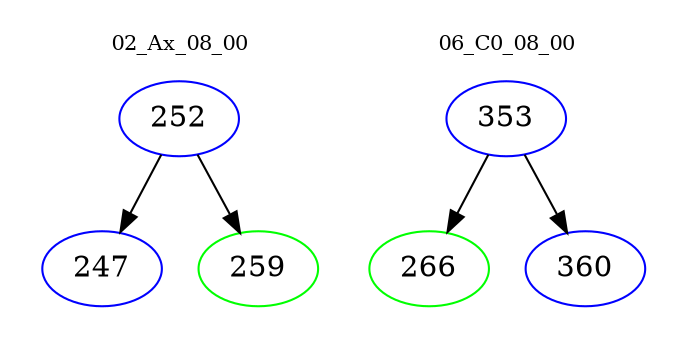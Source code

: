 digraph{
subgraph cluster_0 {
color = white
label = "02_Ax_08_00";
fontsize=10;
T0_252 [label="252", color="blue"]
T0_252 -> T0_247 [color="black"]
T0_247 [label="247", color="blue"]
T0_252 -> T0_259 [color="black"]
T0_259 [label="259", color="green"]
}
subgraph cluster_1 {
color = white
label = "06_C0_08_00";
fontsize=10;
T1_353 [label="353", color="blue"]
T1_353 -> T1_266 [color="black"]
T1_266 [label="266", color="green"]
T1_353 -> T1_360 [color="black"]
T1_360 [label="360", color="blue"]
}
}
